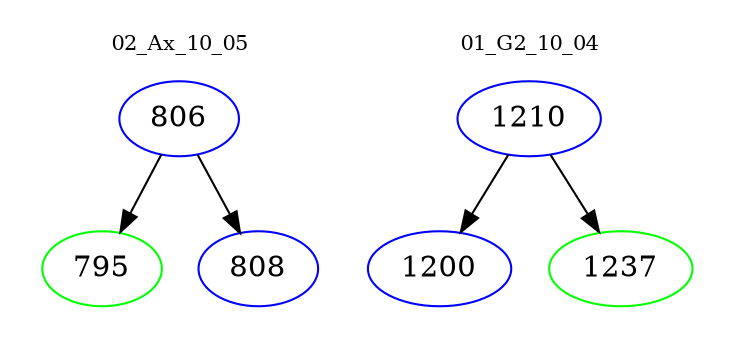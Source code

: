 digraph{
subgraph cluster_0 {
color = white
label = "02_Ax_10_05";
fontsize=10;
T0_806 [label="806", color="blue"]
T0_806 -> T0_795 [color="black"]
T0_795 [label="795", color="green"]
T0_806 -> T0_808 [color="black"]
T0_808 [label="808", color="blue"]
}
subgraph cluster_1 {
color = white
label = "01_G2_10_04";
fontsize=10;
T1_1210 [label="1210", color="blue"]
T1_1210 -> T1_1200 [color="black"]
T1_1200 [label="1200", color="blue"]
T1_1210 -> T1_1237 [color="black"]
T1_1237 [label="1237", color="green"]
}
}

